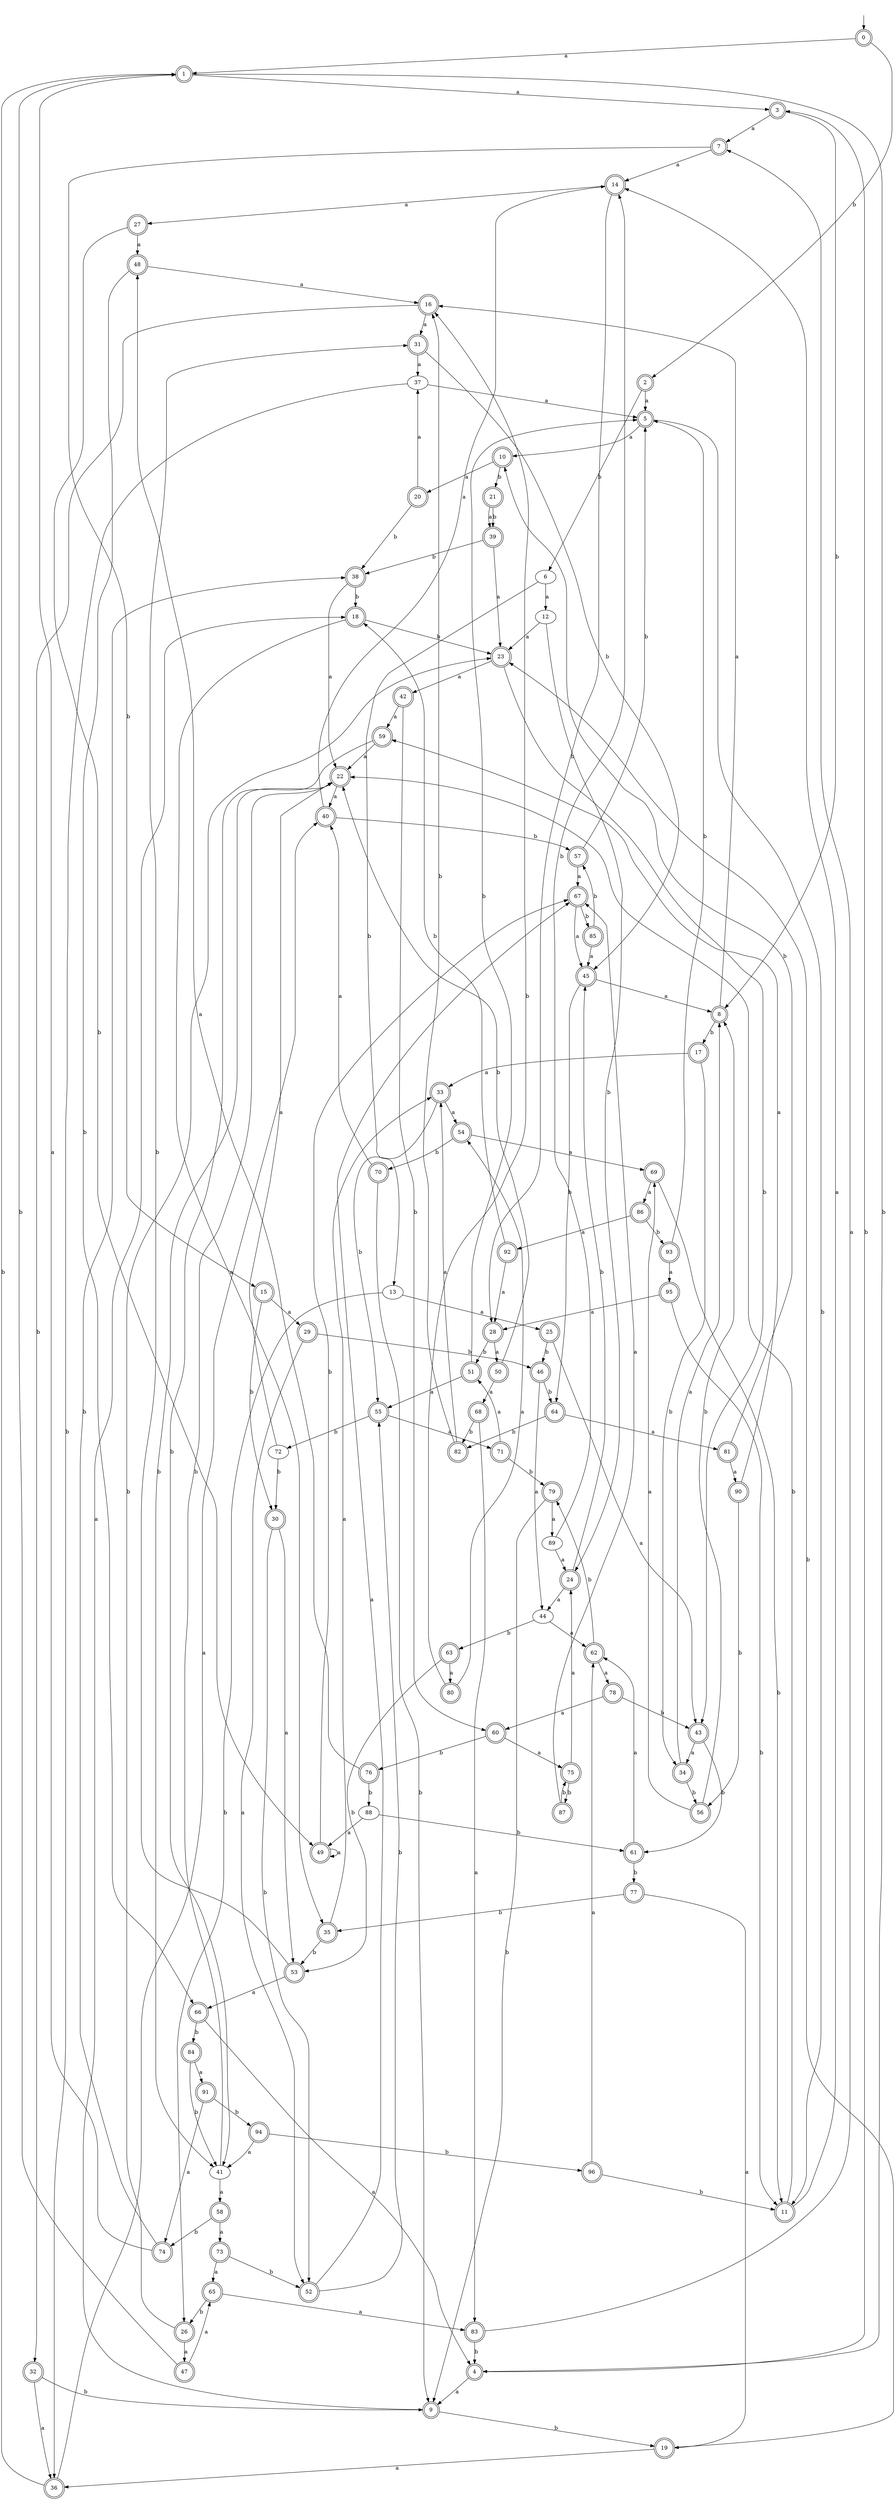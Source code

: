 digraph RandomDFA {
  __start0 [label="", shape=none];
  __start0 -> 0 [label=""];
  0 [shape=circle] [shape=doublecircle]
  0 -> 1 [label="a"]
  0 -> 2 [label="b"]
  1 [shape=doublecircle]
  1 -> 3 [label="a"]
  1 -> 4 [label="b"]
  2 [shape=doublecircle]
  2 -> 5 [label="a"]
  2 -> 6 [label="b"]
  3 [shape=doublecircle]
  3 -> 7 [label="a"]
  3 -> 8 [label="b"]
  4 [shape=doublecircle]
  4 -> 9 [label="a"]
  4 -> 3 [label="b"]
  5 [shape=doublecircle]
  5 -> 10 [label="a"]
  5 -> 11 [label="b"]
  6
  6 -> 12 [label="a"]
  6 -> 13 [label="b"]
  7 [shape=doublecircle]
  7 -> 14 [label="a"]
  7 -> 15 [label="b"]
  8 [shape=doublecircle]
  8 -> 16 [label="a"]
  8 -> 17 [label="b"]
  9 [shape=doublecircle]
  9 -> 18 [label="a"]
  9 -> 19 [label="b"]
  10 [shape=doublecircle]
  10 -> 20 [label="a"]
  10 -> 21 [label="b"]
  11 [shape=doublecircle]
  11 -> 14 [label="a"]
  11 -> 22 [label="b"]
  12
  12 -> 23 [label="a"]
  12 -> 24 [label="b"]
  13
  13 -> 25 [label="a"]
  13 -> 26 [label="b"]
  14 [shape=doublecircle]
  14 -> 27 [label="a"]
  14 -> 28 [label="b"]
  15 [shape=doublecircle]
  15 -> 29 [label="a"]
  15 -> 30 [label="b"]
  16 [shape=doublecircle]
  16 -> 31 [label="a"]
  16 -> 32 [label="b"]
  17 [shape=doublecircle]
  17 -> 33 [label="a"]
  17 -> 34 [label="b"]
  18 [shape=doublecircle]
  18 -> 35 [label="a"]
  18 -> 23 [label="b"]
  19 [shape=doublecircle]
  19 -> 36 [label="a"]
  19 -> 23 [label="b"]
  20 [shape=doublecircle]
  20 -> 37 [label="a"]
  20 -> 38 [label="b"]
  21 [shape=doublecircle]
  21 -> 39 [label="a"]
  21 -> 39 [label="b"]
  22 [shape=doublecircle]
  22 -> 40 [label="a"]
  22 -> 41 [label="b"]
  23 [shape=doublecircle]
  23 -> 42 [label="a"]
  23 -> 43 [label="b"]
  24 [shape=doublecircle]
  24 -> 44 [label="a"]
  24 -> 45 [label="b"]
  25 [shape=doublecircle]
  25 -> 43 [label="a"]
  25 -> 46 [label="b"]
  26 [shape=doublecircle]
  26 -> 47 [label="a"]
  26 -> 23 [label="b"]
  27 [shape=doublecircle]
  27 -> 48 [label="a"]
  27 -> 49 [label="b"]
  28 [shape=doublecircle]
  28 -> 50 [label="a"]
  28 -> 51 [label="b"]
  29 [shape=doublecircle]
  29 -> 52 [label="a"]
  29 -> 46 [label="b"]
  30 [shape=doublecircle]
  30 -> 53 [label="a"]
  30 -> 52 [label="b"]
  31 [shape=doublecircle]
  31 -> 37 [label="a"]
  31 -> 45 [label="b"]
  32 [shape=doublecircle]
  32 -> 36 [label="a"]
  32 -> 9 [label="b"]
  33 [shape=doublecircle]
  33 -> 54 [label="a"]
  33 -> 55 [label="b"]
  34 [shape=doublecircle]
  34 -> 8 [label="a"]
  34 -> 56 [label="b"]
  35 [shape=doublecircle]
  35 -> 33 [label="a"]
  35 -> 53 [label="b"]
  36 [shape=doublecircle]
  36 -> 40 [label="a"]
  36 -> 1 [label="b"]
  37
  37 -> 5 [label="a"]
  37 -> 36 [label="b"]
  38 [shape=doublecircle]
  38 -> 22 [label="a"]
  38 -> 18 [label="b"]
  39 [shape=doublecircle]
  39 -> 23 [label="a"]
  39 -> 38 [label="b"]
  40 [shape=doublecircle]
  40 -> 14 [label="a"]
  40 -> 57 [label="b"]
  41
  41 -> 58 [label="a"]
  41 -> 22 [label="b"]
  42 [shape=doublecircle]
  42 -> 59 [label="a"]
  42 -> 60 [label="b"]
  43 [shape=doublecircle]
  43 -> 34 [label="a"]
  43 -> 61 [label="b"]
  44
  44 -> 62 [label="a"]
  44 -> 63 [label="b"]
  45 [shape=doublecircle]
  45 -> 8 [label="a"]
  45 -> 64 [label="b"]
  46 [shape=doublecircle]
  46 -> 44 [label="a"]
  46 -> 64 [label="b"]
  47 [shape=doublecircle]
  47 -> 65 [label="a"]
  47 -> 1 [label="b"]
  48 [shape=doublecircle]
  48 -> 16 [label="a"]
  48 -> 66 [label="b"]
  49 [shape=doublecircle]
  49 -> 49 [label="a"]
  49 -> 67 [label="b"]
  50 [shape=doublecircle]
  50 -> 68 [label="a"]
  50 -> 22 [label="b"]
  51 [shape=doublecircle]
  51 -> 55 [label="a"]
  51 -> 5 [label="b"]
  52 [shape=doublecircle]
  52 -> 67 [label="a"]
  52 -> 55 [label="b"]
  53 [shape=doublecircle]
  53 -> 66 [label="a"]
  53 -> 31 [label="b"]
  54 [shape=doublecircle]
  54 -> 69 [label="a"]
  54 -> 70 [label="b"]
  55 [shape=doublecircle]
  55 -> 71 [label="a"]
  55 -> 72 [label="b"]
  56 [shape=doublecircle]
  56 -> 69 [label="a"]
  56 -> 8 [label="b"]
  57 [shape=doublecircle]
  57 -> 67 [label="a"]
  57 -> 5 [label="b"]
  58 [shape=doublecircle]
  58 -> 73 [label="a"]
  58 -> 74 [label="b"]
  59 [shape=doublecircle]
  59 -> 22 [label="a"]
  59 -> 41 [label="b"]
  60 [shape=doublecircle]
  60 -> 75 [label="a"]
  60 -> 76 [label="b"]
  61 [shape=doublecircle]
  61 -> 62 [label="a"]
  61 -> 77 [label="b"]
  62 [shape=doublecircle]
  62 -> 78 [label="a"]
  62 -> 79 [label="b"]
  63 [shape=doublecircle]
  63 -> 80 [label="a"]
  63 -> 53 [label="b"]
  64 [shape=doublecircle]
  64 -> 81 [label="a"]
  64 -> 82 [label="b"]
  65 [shape=doublecircle]
  65 -> 83 [label="a"]
  65 -> 26 [label="b"]
  66 [shape=doublecircle]
  66 -> 4 [label="a"]
  66 -> 84 [label="b"]
  67 [shape=doublecircle]
  67 -> 45 [label="a"]
  67 -> 85 [label="b"]
  68 [shape=doublecircle]
  68 -> 83 [label="a"]
  68 -> 82 [label="b"]
  69 [shape=doublecircle]
  69 -> 86 [label="a"]
  69 -> 11 [label="b"]
  70 [shape=doublecircle]
  70 -> 40 [label="a"]
  70 -> 9 [label="b"]
  71 [shape=doublecircle]
  71 -> 51 [label="a"]
  71 -> 79 [label="b"]
  72
  72 -> 22 [label="a"]
  72 -> 30 [label="b"]
  73 [shape=doublecircle]
  73 -> 65 [label="a"]
  73 -> 52 [label="b"]
  74 [shape=doublecircle]
  74 -> 1 [label="a"]
  74 -> 38 [label="b"]
  75 [shape=doublecircle]
  75 -> 24 [label="a"]
  75 -> 87 [label="b"]
  76 [shape=doublecircle]
  76 -> 48 [label="a"]
  76 -> 88 [label="b"]
  77 [shape=doublecircle]
  77 -> 19 [label="a"]
  77 -> 35 [label="b"]
  78 [shape=doublecircle]
  78 -> 60 [label="a"]
  78 -> 43 [label="b"]
  79 [shape=doublecircle]
  79 -> 89 [label="a"]
  79 -> 9 [label="b"]
  80 [shape=doublecircle]
  80 -> 54 [label="a"]
  80 -> 16 [label="b"]
  81 [shape=doublecircle]
  81 -> 90 [label="a"]
  81 -> 10 [label="b"]
  82 [shape=doublecircle]
  82 -> 33 [label="a"]
  82 -> 16 [label="b"]
  83 [shape=doublecircle]
  83 -> 7 [label="a"]
  83 -> 4 [label="b"]
  84 [shape=doublecircle]
  84 -> 91 [label="a"]
  84 -> 41 [label="b"]
  85 [shape=doublecircle]
  85 -> 45 [label="a"]
  85 -> 57 [label="b"]
  86 [shape=doublecircle]
  86 -> 92 [label="a"]
  86 -> 93 [label="b"]
  87 [shape=doublecircle]
  87 -> 67 [label="a"]
  87 -> 75 [label="b"]
  88
  88 -> 49 [label="a"]
  88 -> 61 [label="b"]
  89
  89 -> 24 [label="a"]
  89 -> 14 [label="b"]
  90 [shape=doublecircle]
  90 -> 59 [label="a"]
  90 -> 56 [label="b"]
  91 [shape=doublecircle]
  91 -> 74 [label="a"]
  91 -> 94 [label="b"]
  92 [shape=doublecircle]
  92 -> 28 [label="a"]
  92 -> 18 [label="b"]
  93 [shape=doublecircle]
  93 -> 95 [label="a"]
  93 -> 5 [label="b"]
  94 [shape=doublecircle]
  94 -> 41 [label="a"]
  94 -> 96 [label="b"]
  95 [shape=doublecircle]
  95 -> 28 [label="a"]
  95 -> 11 [label="b"]
  96 [shape=doublecircle]
  96 -> 62 [label="a"]
  96 -> 11 [label="b"]
}
